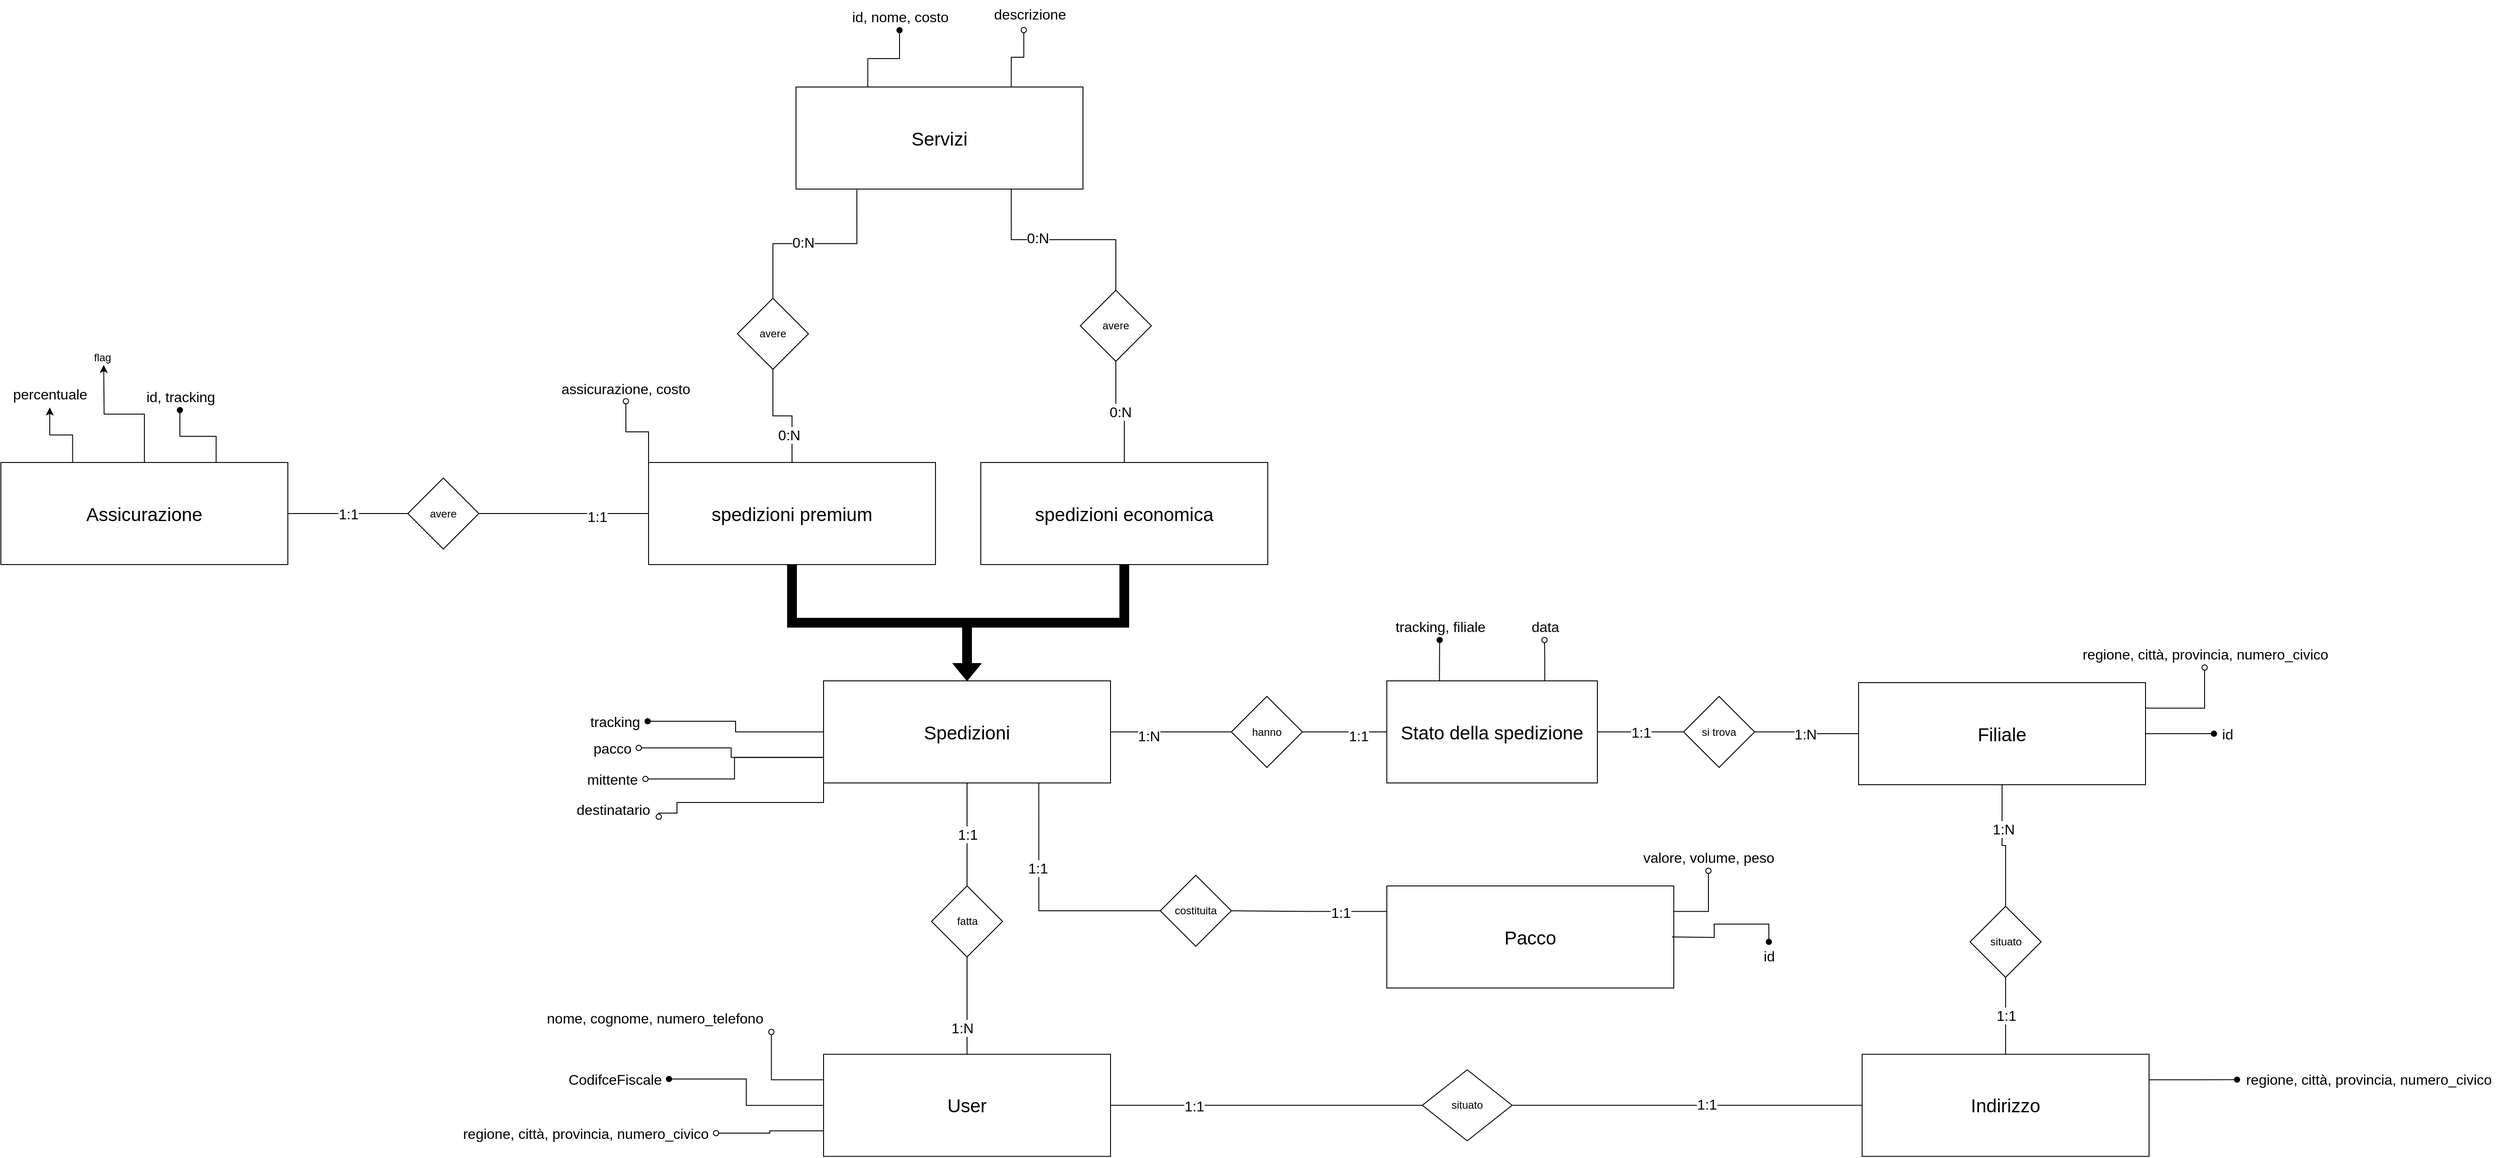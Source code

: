 <mxfile version="21.3.5" type="github">
  <diagram id="qCwLOHGnyr0OUw6N842j" name="Page-1">
    <mxGraphModel dx="3551" dy="1503" grid="0" gridSize="10" guides="1" tooltips="1" connect="1" arrows="1" fold="1" page="0" pageScale="1" pageWidth="827" pageHeight="1169" math="0" shadow="0">
      <root>
        <mxCell id="0" />
        <mxCell id="1" parent="0" />
        <mxCell id="OSBupg09hYk3lAK9ZTMU-7" value="1:1" style="edgeStyle=orthogonalEdgeStyle;rounded=0;orthogonalLoop=1;jettySize=auto;html=1;exitX=0.5;exitY=1;exitDx=0;exitDy=0;entryX=0.5;entryY=0;entryDx=0;entryDy=0;fontSize=16;endArrow=none;endFill=0;" parent="1" source="TD3n4oKh4dUSbVoa6w9F-2" target="OSBupg09hYk3lAK9ZTMU-6" edge="1">
          <mxGeometry relative="1" as="geometry" />
        </mxCell>
        <mxCell id="OSBupg09hYk3lAK9ZTMU-23" style="edgeStyle=orthogonalEdgeStyle;rounded=0;orthogonalLoop=1;jettySize=auto;html=1;exitX=1;exitY=0.5;exitDx=0;exitDy=0;fontSize=16;endArrow=none;endFill=0;" parent="1" source="TD3n4oKh4dUSbVoa6w9F-2" target="OSBupg09hYk3lAK9ZTMU-22" edge="1">
          <mxGeometry relative="1" as="geometry" />
        </mxCell>
        <mxCell id="OSBupg09hYk3lAK9ZTMU-25" value="&lt;font style=&quot;font-size: 16px;&quot;&gt;1:N&lt;/font&gt;" style="edgeLabel;html=1;align=center;verticalAlign=middle;resizable=0;points=[];" parent="OSBupg09hYk3lAK9ZTMU-23" vertex="1" connectable="0">
          <mxGeometry x="-0.366" y="-4" relative="1" as="geometry">
            <mxPoint as="offset" />
          </mxGeometry>
        </mxCell>
        <mxCell id="OSBupg09hYk3lAK9ZTMU-29" style="edgeStyle=orthogonalEdgeStyle;rounded=0;orthogonalLoop=1;jettySize=auto;html=1;exitX=0.75;exitY=1;exitDx=0;exitDy=0;entryX=0;entryY=0.5;entryDx=0;entryDy=0;fontSize=16;endArrow=none;endFill=0;" parent="1" source="TD3n4oKh4dUSbVoa6w9F-2" target="OSBupg09hYk3lAK9ZTMU-28" edge="1">
          <mxGeometry relative="1" as="geometry" />
        </mxCell>
        <mxCell id="OSBupg09hYk3lAK9ZTMU-38" value="&lt;font style=&quot;font-size: 16px;&quot;&gt;1:1&lt;/font&gt;" style="edgeLabel;html=1;align=center;verticalAlign=middle;resizable=0;points=[];" parent="OSBupg09hYk3lAK9ZTMU-29" vertex="1" connectable="0">
          <mxGeometry x="-0.327" y="-2" relative="1" as="geometry">
            <mxPoint y="1" as="offset" />
          </mxGeometry>
        </mxCell>
        <mxCell id="LqmU1SjSlehweQkM0DRH-30" style="edgeStyle=orthogonalEdgeStyle;rounded=0;orthogonalLoop=1;jettySize=auto;html=1;exitX=0;exitY=0.5;exitDx=0;exitDy=0;endArrow=oval;endFill=1;" edge="1" parent="1" source="TD3n4oKh4dUSbVoa6w9F-2" target="LqmU1SjSlehweQkM0DRH-23">
          <mxGeometry relative="1" as="geometry" />
        </mxCell>
        <mxCell id="LqmU1SjSlehweQkM0DRH-31" style="edgeStyle=orthogonalEdgeStyle;rounded=0;orthogonalLoop=1;jettySize=auto;html=1;exitX=0;exitY=0.75;exitDx=0;exitDy=0;endArrow=oval;endFill=0;" edge="1" parent="1" source="TD3n4oKh4dUSbVoa6w9F-2" target="LqmU1SjSlehweQkM0DRH-28">
          <mxGeometry relative="1" as="geometry" />
        </mxCell>
        <mxCell id="LqmU1SjSlehweQkM0DRH-32" style="edgeStyle=orthogonalEdgeStyle;rounded=0;orthogonalLoop=1;jettySize=auto;html=1;exitX=0;exitY=0.75;exitDx=0;exitDy=0;endArrow=oval;endFill=0;" edge="1" parent="1" source="TD3n4oKh4dUSbVoa6w9F-2" target="LqmU1SjSlehweQkM0DRH-24">
          <mxGeometry relative="1" as="geometry" />
        </mxCell>
        <mxCell id="LqmU1SjSlehweQkM0DRH-33" style="edgeStyle=orthogonalEdgeStyle;rounded=0;orthogonalLoop=1;jettySize=auto;html=1;exitX=0;exitY=0.75;exitDx=0;exitDy=0;entryX=1.015;entryY=0.773;entryDx=0;entryDy=0;entryPerimeter=0;endArrow=oval;endFill=0;" edge="1" parent="1" source="TD3n4oKh4dUSbVoa6w9F-2" target="LqmU1SjSlehweQkM0DRH-26">
          <mxGeometry relative="1" as="geometry">
            <Array as="points">
              <mxPoint x="-105" y="657" />
              <mxPoint x="-270" y="657" />
              <mxPoint x="-270" y="669" />
            </Array>
          </mxGeometry>
        </mxCell>
        <mxCell id="TD3n4oKh4dUSbVoa6w9F-2" value="&lt;font style=&quot;font-size: 21px;&quot;&gt;Spedizioni&lt;/font&gt;" style="rounded=0;whiteSpace=wrap;html=1;fontSize=21;" parent="1" vertex="1">
          <mxGeometry x="-105" y="520" width="323" height="115" as="geometry" />
        </mxCell>
        <mxCell id="OSBupg09hYk3lAK9ZTMU-13" style="edgeStyle=orthogonalEdgeStyle;rounded=0;orthogonalLoop=1;jettySize=auto;html=1;exitX=0.5;exitY=1;exitDx=0;exitDy=0;entryX=0.5;entryY=0;entryDx=0;entryDy=0;shape=flexArrow;fillColor=#000000;" parent="1" source="OSBupg09hYk3lAK9ZTMU-1" target="TD3n4oKh4dUSbVoa6w9F-2" edge="1">
          <mxGeometry relative="1" as="geometry" />
        </mxCell>
        <mxCell id="OSBupg09hYk3lAK9ZTMU-17" style="edgeStyle=orthogonalEdgeStyle;rounded=0;orthogonalLoop=1;jettySize=auto;html=1;exitX=0;exitY=0.5;exitDx=0;exitDy=0;entryX=1;entryY=0.5;entryDx=0;entryDy=0;endArrow=none;endFill=0;" parent="1" source="OSBupg09hYk3lAK9ZTMU-1" target="OSBupg09hYk3lAK9ZTMU-16" edge="1">
          <mxGeometry relative="1" as="geometry" />
        </mxCell>
        <mxCell id="OSBupg09hYk3lAK9ZTMU-19" value="1:1" style="edgeLabel;html=1;align=center;verticalAlign=middle;resizable=0;points=[];fontSize=16;" parent="OSBupg09hYk3lAK9ZTMU-17" vertex="1" connectable="0">
          <mxGeometry x="-0.395" y="3" relative="1" as="geometry">
            <mxPoint as="offset" />
          </mxGeometry>
        </mxCell>
        <mxCell id="OSBupg09hYk3lAK9ZTMU-73" style="edgeStyle=orthogonalEdgeStyle;rounded=0;orthogonalLoop=1;jettySize=auto;html=1;exitX=0.5;exitY=0;exitDx=0;exitDy=0;entryX=0.5;entryY=1;entryDx=0;entryDy=0;endArrow=none;endFill=0;" parent="1" source="OSBupg09hYk3lAK9ZTMU-1" target="OSBupg09hYk3lAK9ZTMU-68" edge="1">
          <mxGeometry relative="1" as="geometry" />
        </mxCell>
        <mxCell id="OSBupg09hYk3lAK9ZTMU-74" value="0:N" style="edgeLabel;html=1;align=center;verticalAlign=middle;resizable=0;points=[];fontSize=16;" parent="OSBupg09hYk3lAK9ZTMU-73" vertex="1" connectable="0">
          <mxGeometry x="-0.502" y="4" relative="1" as="geometry">
            <mxPoint as="offset" />
          </mxGeometry>
        </mxCell>
        <mxCell id="LqmU1SjSlehweQkM0DRH-36" style="edgeStyle=orthogonalEdgeStyle;rounded=0;orthogonalLoop=1;jettySize=auto;html=1;exitX=0;exitY=0;exitDx=0;exitDy=0;endArrow=oval;endFill=0;" edge="1" parent="1" source="OSBupg09hYk3lAK9ZTMU-1" target="LqmU1SjSlehweQkM0DRH-35">
          <mxGeometry relative="1" as="geometry" />
        </mxCell>
        <mxCell id="OSBupg09hYk3lAK9ZTMU-1" value="&lt;font style=&quot;font-size: 21px;&quot;&gt;spedizioni premium&lt;/font&gt;" style="rounded=0;whiteSpace=wrap;html=1;fontSize=21;" parent="1" vertex="1">
          <mxGeometry x="-302" y="274" width="323" height="115" as="geometry" />
        </mxCell>
        <mxCell id="OSBupg09hYk3lAK9ZTMU-70" value="&lt;font style=&quot;font-size: 16px;&quot;&gt;0:N&lt;/font&gt;" style="edgeStyle=orthogonalEdgeStyle;rounded=0;orthogonalLoop=1;jettySize=auto;html=1;exitX=0.5;exitY=0;exitDx=0;exitDy=0;entryX=0.5;entryY=1;entryDx=0;entryDy=0;endArrow=none;endFill=0;" parent="1" source="OSBupg09hYk3lAK9ZTMU-2" target="OSBupg09hYk3lAK9ZTMU-69" edge="1">
          <mxGeometry relative="1" as="geometry" />
        </mxCell>
        <mxCell id="OSBupg09hYk3lAK9ZTMU-2" value="&lt;font style=&quot;font-size: 21px;&quot;&gt;spedizioni economica&lt;/font&gt;" style="rounded=0;whiteSpace=wrap;html=1;fontSize=21;" parent="1" vertex="1">
          <mxGeometry x="72" y="274" width="323" height="115" as="geometry" />
        </mxCell>
        <mxCell id="OSBupg09hYk3lAK9ZTMU-8" style="edgeStyle=orthogonalEdgeStyle;rounded=0;orthogonalLoop=1;jettySize=auto;html=1;exitX=0.5;exitY=0;exitDx=0;exitDy=0;entryX=0.5;entryY=1;entryDx=0;entryDy=0;fontSize=16;endArrow=none;endFill=0;" parent="1" source="OSBupg09hYk3lAK9ZTMU-3" target="OSBupg09hYk3lAK9ZTMU-6" edge="1">
          <mxGeometry relative="1" as="geometry" />
        </mxCell>
        <mxCell id="OSBupg09hYk3lAK9ZTMU-9" value="&lt;font style=&quot;font-size: 16px;&quot;&gt;1:N&lt;/font&gt;" style="edgeLabel;html=1;align=center;verticalAlign=middle;resizable=0;points=[];" parent="OSBupg09hYk3lAK9ZTMU-8" vertex="1" connectable="0">
          <mxGeometry x="-0.458" y="6" relative="1" as="geometry">
            <mxPoint as="offset" />
          </mxGeometry>
        </mxCell>
        <mxCell id="OSBupg09hYk3lAK9ZTMU-61" style="edgeStyle=orthogonalEdgeStyle;rounded=0;orthogonalLoop=1;jettySize=auto;html=1;exitX=1;exitY=0.5;exitDx=0;exitDy=0;entryX=0;entryY=0.5;entryDx=0;entryDy=0;fontSize=16;endArrow=none;endFill=0;" parent="1" source="OSBupg09hYk3lAK9ZTMU-3" target="OSBupg09hYk3lAK9ZTMU-62" edge="1">
          <mxGeometry relative="1" as="geometry">
            <mxPoint x="604.538" y="1050.055" as="targetPoint" />
          </mxGeometry>
        </mxCell>
        <mxCell id="3wObFv7TXstixgiTJkf9-2" value="&lt;font style=&quot;font-size: 16px;&quot;&gt;1:1&lt;/font&gt;" style="edgeLabel;html=1;align=center;verticalAlign=middle;resizable=0;points=[];" parent="OSBupg09hYk3lAK9ZTMU-61" vertex="1" connectable="0">
          <mxGeometry x="-0.465" y="-1" relative="1" as="geometry">
            <mxPoint as="offset" />
          </mxGeometry>
        </mxCell>
        <mxCell id="LqmU1SjSlehweQkM0DRH-20" style="edgeStyle=orthogonalEdgeStyle;rounded=0;orthogonalLoop=1;jettySize=auto;html=1;exitX=0;exitY=0.75;exitDx=0;exitDy=0;endArrow=oval;endFill=0;" edge="1" parent="1" source="OSBupg09hYk3lAK9ZTMU-3" target="LqmU1SjSlehweQkM0DRH-17">
          <mxGeometry relative="1" as="geometry" />
        </mxCell>
        <mxCell id="OSBupg09hYk3lAK9ZTMU-3" value="&lt;font style=&quot;font-size: 21px;&quot;&gt;User&lt;/font&gt;" style="rounded=0;whiteSpace=wrap;html=1;fontSize=21;" parent="1" vertex="1">
          <mxGeometry x="-105" y="940.67" width="323" height="115" as="geometry" />
        </mxCell>
        <mxCell id="OSBupg09hYk3lAK9ZTMU-6" value="fatta" style="rhombus;whiteSpace=wrap;html=1;" parent="1" vertex="1">
          <mxGeometry x="16.5" y="751" width="80" height="80" as="geometry" />
        </mxCell>
        <mxCell id="Kmlh-StWv4GP_5JqJRKe-3" value="1:1" style="edgeStyle=orthogonalEdgeStyle;rounded=0;orthogonalLoop=1;jettySize=auto;html=1;exitX=1;exitY=0.5;exitDx=0;exitDy=0;entryX=0;entryY=0.5;entryDx=0;entryDy=0;fontSize=16;endArrow=none;endFill=0;" parent="1" source="OSBupg09hYk3lAK9ZTMU-14" target="OSBupg09hYk3lAK9ZTMU-16" edge="1">
          <mxGeometry relative="1" as="geometry" />
        </mxCell>
        <mxCell id="LqmU1SjSlehweQkM0DRH-50" style="edgeStyle=orthogonalEdgeStyle;rounded=0;orthogonalLoop=1;jettySize=auto;html=1;exitX=0.25;exitY=0;exitDx=0;exitDy=0;" edge="1" parent="1" source="OSBupg09hYk3lAK9ZTMU-14" target="LqmU1SjSlehweQkM0DRH-42">
          <mxGeometry relative="1" as="geometry" />
        </mxCell>
        <mxCell id="LqmU1SjSlehweQkM0DRH-51" style="edgeStyle=orthogonalEdgeStyle;rounded=0;orthogonalLoop=1;jettySize=auto;html=1;exitX=0.5;exitY=0;exitDx=0;exitDy=0;" edge="1" parent="1" source="OSBupg09hYk3lAK9ZTMU-14">
          <mxGeometry relative="1" as="geometry">
            <mxPoint x="-915.286" y="164.143" as="targetPoint" />
          </mxGeometry>
        </mxCell>
        <mxCell id="OSBupg09hYk3lAK9ZTMU-14" value="&lt;font style=&quot;font-size: 21px;&quot;&gt;Assicurazione&lt;/font&gt;" style="rounded=0;whiteSpace=wrap;html=1;fontSize=21;" parent="1" vertex="1">
          <mxGeometry x="-1031" y="274" width="323" height="115" as="geometry" />
        </mxCell>
        <mxCell id="OSBupg09hYk3lAK9ZTMU-16" value="avere" style="rhombus;whiteSpace=wrap;html=1;" parent="1" vertex="1">
          <mxGeometry x="-573" y="291.5" width="80" height="80" as="geometry" />
        </mxCell>
        <mxCell id="OSBupg09hYk3lAK9ZTMU-24" style="edgeStyle=orthogonalEdgeStyle;rounded=0;orthogonalLoop=1;jettySize=auto;html=1;exitX=0;exitY=0.5;exitDx=0;exitDy=0;entryX=1;entryY=0.5;entryDx=0;entryDy=0;endArrow=none;endFill=0;" parent="1" source="OSBupg09hYk3lAK9ZTMU-21" target="OSBupg09hYk3lAK9ZTMU-45" edge="1">
          <mxGeometry relative="1" as="geometry">
            <mxPoint x="965" y="578" as="targetPoint" />
          </mxGeometry>
        </mxCell>
        <mxCell id="OSBupg09hYk3lAK9ZTMU-26" value="1:N" style="edgeLabel;html=1;align=center;verticalAlign=middle;resizable=0;points=[];fontSize=16;" parent="OSBupg09hYk3lAK9ZTMU-24" vertex="1" connectable="0">
          <mxGeometry x="-0.294" y="1" relative="1" as="geometry">
            <mxPoint x="-18" y="-1" as="offset" />
          </mxGeometry>
        </mxCell>
        <mxCell id="LqmU1SjSlehweQkM0DRH-5" style="edgeStyle=orthogonalEdgeStyle;rounded=0;orthogonalLoop=1;jettySize=auto;html=1;exitX=1;exitY=0.5;exitDx=0;exitDy=0;endArrow=oval;endFill=1;" edge="1" parent="1" source="OSBupg09hYk3lAK9ZTMU-21" target="LqmU1SjSlehweQkM0DRH-4">
          <mxGeometry relative="1" as="geometry" />
        </mxCell>
        <mxCell id="LqmU1SjSlehweQkM0DRH-6" style="edgeStyle=orthogonalEdgeStyle;rounded=0;orthogonalLoop=1;jettySize=auto;html=1;exitX=1;exitY=0.25;exitDx=0;exitDy=0;endArrow=oval;endFill=0;" edge="1" parent="1" source="OSBupg09hYk3lAK9ZTMU-21" target="LqmU1SjSlehweQkM0DRH-3">
          <mxGeometry relative="1" as="geometry" />
        </mxCell>
        <mxCell id="OSBupg09hYk3lAK9ZTMU-21" value="Filiale" style="rounded=0;whiteSpace=wrap;html=1;fontSize=21;" parent="1" vertex="1">
          <mxGeometry x="1060" y="522" width="323" height="115" as="geometry" />
        </mxCell>
        <mxCell id="OSBupg09hYk3lAK9ZTMU-22" value="hanno" style="rhombus;whiteSpace=wrap;html=1;" parent="1" vertex="1">
          <mxGeometry x="354" y="537.5" width="80" height="80" as="geometry" />
        </mxCell>
        <mxCell id="OSBupg09hYk3lAK9ZTMU-30" style="edgeStyle=orthogonalEdgeStyle;rounded=0;orthogonalLoop=1;jettySize=auto;html=1;exitX=0;exitY=0.25;exitDx=0;exitDy=0;fontSize=16;endArrow=none;endFill=0;" parent="1" source="OSBupg09hYk3lAK9ZTMU-27" target="OSBupg09hYk3lAK9ZTMU-28" edge="1">
          <mxGeometry relative="1" as="geometry" />
        </mxCell>
        <mxCell id="OSBupg09hYk3lAK9ZTMU-39" value="&lt;font style=&quot;font-size: 16px;&quot;&gt;1:1&lt;/font&gt;" style="edgeLabel;html=1;align=center;verticalAlign=middle;resizable=0;points=[];" parent="OSBupg09hYk3lAK9ZTMU-30" vertex="1" connectable="0">
          <mxGeometry x="-0.409" y="1" relative="1" as="geometry">
            <mxPoint as="offset" />
          </mxGeometry>
        </mxCell>
        <mxCell id="OSBupg09hYk3lAK9ZTMU-27" value="&lt;font style=&quot;font-size: 21px;&quot;&gt;Pacco&lt;/font&gt;" style="rounded=0;whiteSpace=wrap;html=1;fontSize=21;" parent="1" vertex="1">
          <mxGeometry x="529" y="751" width="323" height="115" as="geometry" />
        </mxCell>
        <mxCell id="OSBupg09hYk3lAK9ZTMU-28" value="costituita" style="rhombus;whiteSpace=wrap;html=1;" parent="1" vertex="1">
          <mxGeometry x="274" y="739" width="80" height="80" as="geometry" />
        </mxCell>
        <mxCell id="OSBupg09hYk3lAK9ZTMU-45" value="si trova" style="rhombus;whiteSpace=wrap;html=1;" parent="1" vertex="1">
          <mxGeometry x="863" y="537.5" width="80" height="80" as="geometry" />
        </mxCell>
        <mxCell id="OSBupg09hYk3lAK9ZTMU-47" value="1:1" style="edgeStyle=orthogonalEdgeStyle;rounded=0;orthogonalLoop=1;jettySize=auto;html=1;entryX=0;entryY=0.5;entryDx=0;entryDy=0;fontSize=16;endArrow=none;endFill=0;" parent="1" source="OSBupg09hYk3lAK9ZTMU-46" target="OSBupg09hYk3lAK9ZTMU-45" edge="1">
          <mxGeometry x="0.013" relative="1" as="geometry">
            <mxPoint as="offset" />
          </mxGeometry>
        </mxCell>
        <mxCell id="OSBupg09hYk3lAK9ZTMU-48" style="edgeStyle=orthogonalEdgeStyle;rounded=0;orthogonalLoop=1;jettySize=auto;html=1;entryX=1;entryY=0.5;entryDx=0;entryDy=0;fontSize=16;endArrow=none;endFill=0;" parent="1" source="OSBupg09hYk3lAK9ZTMU-46" target="OSBupg09hYk3lAK9ZTMU-22" edge="1">
          <mxGeometry relative="1" as="geometry" />
        </mxCell>
        <mxCell id="OSBupg09hYk3lAK9ZTMU-49" value="1:1" style="edgeLabel;html=1;align=center;verticalAlign=middle;resizable=0;points=[];fontSize=16;" parent="OSBupg09hYk3lAK9ZTMU-48" vertex="1" connectable="0">
          <mxGeometry x="-0.311" y="4" relative="1" as="geometry">
            <mxPoint as="offset" />
          </mxGeometry>
        </mxCell>
        <mxCell id="LqmU1SjSlehweQkM0DRH-14" style="edgeStyle=orthogonalEdgeStyle;rounded=0;orthogonalLoop=1;jettySize=auto;html=1;exitX=0.25;exitY=0;exitDx=0;exitDy=0;endArrow=oval;endFill=1;" edge="1" parent="1" source="OSBupg09hYk3lAK9ZTMU-46" target="LqmU1SjSlehweQkM0DRH-13">
          <mxGeometry relative="1" as="geometry" />
        </mxCell>
        <mxCell id="LqmU1SjSlehweQkM0DRH-16" style="edgeStyle=orthogonalEdgeStyle;rounded=0;orthogonalLoop=1;jettySize=auto;html=1;exitX=0.75;exitY=0;exitDx=0;exitDy=0;endArrow=oval;endFill=0;" edge="1" parent="1" source="OSBupg09hYk3lAK9ZTMU-46" target="LqmU1SjSlehweQkM0DRH-15">
          <mxGeometry relative="1" as="geometry" />
        </mxCell>
        <mxCell id="OSBupg09hYk3lAK9ZTMU-46" value="&lt;div style=&quot;text-align: justify;&quot;&gt;Stato della spedizione&lt;/div&gt;" style="rounded=0;whiteSpace=wrap;html=1;fontSize=21;" parent="1" vertex="1">
          <mxGeometry x="529" y="520" width="237" height="115" as="geometry" />
        </mxCell>
        <mxCell id="OSBupg09hYk3lAK9ZTMU-63" style="edgeStyle=orthogonalEdgeStyle;rounded=0;orthogonalLoop=1;jettySize=auto;html=1;exitX=0;exitY=0.5;exitDx=0;exitDy=0;entryX=1;entryY=0.5;entryDx=0;entryDy=0;fontSize=16;endArrow=none;endFill=0;" parent="1" source="OSBupg09hYk3lAK9ZTMU-50" target="OSBupg09hYk3lAK9ZTMU-62" edge="1">
          <mxGeometry relative="1" as="geometry" />
        </mxCell>
        <mxCell id="3wObFv7TXstixgiTJkf9-1" value="&lt;font style=&quot;font-size: 16px;&quot;&gt;1:1&lt;/font&gt;" style="edgeLabel;html=1;align=center;verticalAlign=middle;resizable=0;points=[];" parent="OSBupg09hYk3lAK9ZTMU-63" vertex="1" connectable="0">
          <mxGeometry x="-0.109" y="-1" relative="1" as="geometry">
            <mxPoint as="offset" />
          </mxGeometry>
        </mxCell>
        <mxCell id="LqmU1SjSlehweQkM0DRH-2" style="edgeStyle=orthogonalEdgeStyle;rounded=0;orthogonalLoop=1;jettySize=auto;html=1;exitX=1;exitY=0.25;exitDx=0;exitDy=0;endArrow=oval;endFill=1;" edge="1" parent="1" source="OSBupg09hYk3lAK9ZTMU-50" target="LqmU1SjSlehweQkM0DRH-1">
          <mxGeometry relative="1" as="geometry" />
        </mxCell>
        <mxCell id="OSBupg09hYk3lAK9ZTMU-50" value="&lt;font style=&quot;font-size: 21px;&quot;&gt;Indirizzo&lt;/font&gt;" style="rounded=0;whiteSpace=wrap;html=1;fontSize=21;" parent="1" vertex="1">
          <mxGeometry x="1064" y="940.67" width="323" height="115" as="geometry" />
        </mxCell>
        <mxCell id="OSBupg09hYk3lAK9ZTMU-56" style="edgeStyle=orthogonalEdgeStyle;rounded=0;orthogonalLoop=1;jettySize=auto;html=1;exitX=0.5;exitY=1;exitDx=0;exitDy=0;entryX=0.5;entryY=0;entryDx=0;entryDy=0;fontSize=16;endArrow=none;endFill=0;" parent="1" source="OSBupg09hYk3lAK9ZTMU-21" target="OSBupg09hYk3lAK9ZTMU-58" edge="1">
          <mxGeometry relative="1" as="geometry">
            <mxPoint x="1321" y="839.5" as="sourcePoint" />
            <mxPoint x="1239" y="839.5" as="targetPoint" />
          </mxGeometry>
        </mxCell>
        <mxCell id="OSBupg09hYk3lAK9ZTMU-57" value="1:N" style="edgeLabel;html=1;align=center;verticalAlign=middle;resizable=0;points=[];fontSize=16;" parent="OSBupg09hYk3lAK9ZTMU-56" vertex="1" connectable="0">
          <mxGeometry x="-0.294" y="1" relative="1" as="geometry">
            <mxPoint as="offset" />
          </mxGeometry>
        </mxCell>
        <mxCell id="OSBupg09hYk3lAK9ZTMU-58" value="situato" style="rhombus;whiteSpace=wrap;html=1;" parent="1" vertex="1">
          <mxGeometry x="1185.5" y="774" width="80" height="80" as="geometry" />
        </mxCell>
        <mxCell id="OSBupg09hYk3lAK9ZTMU-59" value="1:1" style="edgeStyle=orthogonalEdgeStyle;rounded=0;orthogonalLoop=1;jettySize=auto;html=1;entryX=0.5;entryY=1;entryDx=0;entryDy=0;exitX=0.5;exitY=0;exitDx=0;exitDy=0;fontSize=16;endArrow=none;endFill=0;" parent="1" source="OSBupg09hYk3lAK9ZTMU-50" target="OSBupg09hYk3lAK9ZTMU-58" edge="1">
          <mxGeometry relative="1" as="geometry">
            <mxPoint x="1040" y="839.5" as="sourcePoint" />
          </mxGeometry>
        </mxCell>
        <mxCell id="OSBupg09hYk3lAK9ZTMU-62" value="situato" style="rhombus;whiteSpace=wrap;html=1;" parent="1" vertex="1">
          <mxGeometry x="569" y="958.17" width="101" height="80" as="geometry" />
        </mxCell>
        <mxCell id="LqmU1SjSlehweQkM0DRH-46" style="edgeStyle=orthogonalEdgeStyle;rounded=0;orthogonalLoop=1;jettySize=auto;html=1;exitX=0.25;exitY=0;exitDx=0;exitDy=0;endArrow=oval;endFill=1;" edge="1" parent="1" source="OSBupg09hYk3lAK9ZTMU-67" target="LqmU1SjSlehweQkM0DRH-45">
          <mxGeometry relative="1" as="geometry" />
        </mxCell>
        <mxCell id="LqmU1SjSlehweQkM0DRH-48" style="edgeStyle=orthogonalEdgeStyle;rounded=0;orthogonalLoop=1;jettySize=auto;html=1;exitX=0.75;exitY=0;exitDx=0;exitDy=0;entryX=0.438;entryY=1.094;entryDx=0;entryDy=0;entryPerimeter=0;endArrow=oval;endFill=0;" edge="1" parent="1" source="OSBupg09hYk3lAK9ZTMU-67" target="LqmU1SjSlehweQkM0DRH-47">
          <mxGeometry relative="1" as="geometry" />
        </mxCell>
        <mxCell id="OSBupg09hYk3lAK9ZTMU-67" value="&lt;font style=&quot;font-size: 21px;&quot;&gt;Servizi&lt;/font&gt;" style="rounded=0;whiteSpace=wrap;html=1;fontSize=21;" parent="1" vertex="1">
          <mxGeometry x="-136" y="-149" width="323" height="115" as="geometry" />
        </mxCell>
        <mxCell id="OSBupg09hYk3lAK9ZTMU-72" style="edgeStyle=orthogonalEdgeStyle;rounded=0;orthogonalLoop=1;jettySize=auto;html=1;exitX=0.5;exitY=0;exitDx=0;exitDy=0;entryX=0.212;entryY=1.008;entryDx=0;entryDy=0;entryPerimeter=0;endArrow=none;endFill=0;" parent="1" source="OSBupg09hYk3lAK9ZTMU-68" target="OSBupg09hYk3lAK9ZTMU-67" edge="1">
          <mxGeometry relative="1" as="geometry" />
        </mxCell>
        <mxCell id="OSBupg09hYk3lAK9ZTMU-76" value="0:N" style="edgeLabel;html=1;align=center;verticalAlign=middle;resizable=0;points=[];fontSize=16;" parent="OSBupg09hYk3lAK9ZTMU-72" vertex="1" connectable="0">
          <mxGeometry x="-0.13" y="3" relative="1" as="geometry">
            <mxPoint x="1" y="1" as="offset" />
          </mxGeometry>
        </mxCell>
        <mxCell id="OSBupg09hYk3lAK9ZTMU-68" value="avere" style="rhombus;whiteSpace=wrap;html=1;" parent="1" vertex="1">
          <mxGeometry x="-202" y="89" width="80" height="80" as="geometry" />
        </mxCell>
        <mxCell id="OSBupg09hYk3lAK9ZTMU-71" style="rounded=0;orthogonalLoop=1;jettySize=auto;html=1;entryX=0.75;entryY=1;entryDx=0;entryDy=0;edgeStyle=orthogonalEdgeStyle;endArrow=baseDash;endFill=0;" parent="1" source="OSBupg09hYk3lAK9ZTMU-69" target="OSBupg09hYk3lAK9ZTMU-67" edge="1">
          <mxGeometry relative="1" as="geometry" />
        </mxCell>
        <mxCell id="OSBupg09hYk3lAK9ZTMU-75" value="0:N" style="edgeLabel;html=1;align=center;verticalAlign=middle;resizable=0;points=[];fontSize=16;" parent="OSBupg09hYk3lAK9ZTMU-71" vertex="1" connectable="0">
          <mxGeometry x="0.254" y="-2" relative="1" as="geometry">
            <mxPoint as="offset" />
          </mxGeometry>
        </mxCell>
        <mxCell id="OSBupg09hYk3lAK9ZTMU-69" value="avere" style="rhombus;whiteSpace=wrap;html=1;" parent="1" vertex="1">
          <mxGeometry x="184" y="80" width="80" height="80" as="geometry" />
        </mxCell>
        <mxCell id="3wObFv7TXstixgiTJkf9-4" style="edgeStyle=orthogonalEdgeStyle;rounded=0;orthogonalLoop=1;jettySize=auto;html=1;exitX=0.5;exitY=1;exitDx=0;exitDy=0;shape=flexArrow;fillColor=#000000;entryX=0.5;entryY=0;entryDx=0;entryDy=0;" parent="1" source="OSBupg09hYk3lAK9ZTMU-2" target="TD3n4oKh4dUSbVoa6w9F-2" edge="1">
          <mxGeometry relative="1" as="geometry">
            <mxPoint x="-130" y="399" as="sourcePoint" />
            <mxPoint x="60" y="526" as="targetPoint" />
          </mxGeometry>
        </mxCell>
        <mxCell id="LqmU1SjSlehweQkM0DRH-1" value="&lt;font style=&quot;font-size: 16px;&quot;&gt;regione, città, provincia, numero_civico&lt;/font&gt;" style="text;html=1;align=center;verticalAlign=middle;resizable=0;points=[];autosize=1;strokeColor=none;fillColor=none;" vertex="1" parent="1">
          <mxGeometry x="1486" y="953.67" width="295" height="31" as="geometry" />
        </mxCell>
        <mxCell id="LqmU1SjSlehweQkM0DRH-3" value="&lt;font style=&quot;font-size: 16px;&quot;&gt;regione, città, provincia, numero_civico&lt;/font&gt;" style="text;html=1;align=center;verticalAlign=middle;resizable=0;points=[];autosize=1;strokeColor=none;fillColor=none;" vertex="1" parent="1">
          <mxGeometry x="1302" y="474" width="295" height="31" as="geometry" />
        </mxCell>
        <mxCell id="LqmU1SjSlehweQkM0DRH-4" value="&lt;font style=&quot;font-size: 16px;&quot;&gt;id&lt;/font&gt;" style="text;html=1;align=center;verticalAlign=middle;resizable=0;points=[];autosize=1;strokeColor=none;fillColor=none;" vertex="1" parent="1">
          <mxGeometry x="1460" y="564" width="30" height="31" as="geometry" />
        </mxCell>
        <mxCell id="LqmU1SjSlehweQkM0DRH-7" value="&lt;font style=&quot;font-size: 16px;&quot;&gt;valore, volume, peso&lt;/font&gt;" style="text;html=1;align=center;verticalAlign=middle;resizable=0;points=[];autosize=1;strokeColor=none;fillColor=none;" vertex="1" parent="1">
          <mxGeometry x="808" y="703" width="166" height="31" as="geometry" />
        </mxCell>
        <mxCell id="LqmU1SjSlehweQkM0DRH-8" style="edgeStyle=orthogonalEdgeStyle;rounded=0;orthogonalLoop=1;jettySize=auto;html=1;exitX=1;exitY=0.25;exitDx=0;exitDy=0;endArrow=oval;endFill=0;" edge="1" parent="1" source="OSBupg09hYk3lAK9ZTMU-27" target="LqmU1SjSlehweQkM0DRH-7">
          <mxGeometry relative="1" as="geometry">
            <mxPoint x="854" y="743" as="sourcePoint" />
            <mxPoint x="921" y="697" as="targetPoint" />
          </mxGeometry>
        </mxCell>
        <mxCell id="LqmU1SjSlehweQkM0DRH-9" style="edgeStyle=orthogonalEdgeStyle;rounded=0;orthogonalLoop=1;jettySize=auto;html=1;exitX=1;exitY=0.5;exitDx=0;exitDy=0;endArrow=oval;endFill=1;" edge="1" parent="1" target="LqmU1SjSlehweQkM0DRH-10">
          <mxGeometry relative="1" as="geometry">
            <mxPoint x="850" y="808.5" as="sourcePoint" />
          </mxGeometry>
        </mxCell>
        <mxCell id="LqmU1SjSlehweQkM0DRH-10" value="&lt;font style=&quot;font-size: 16px;&quot;&gt;id&lt;/font&gt;" style="text;html=1;align=center;verticalAlign=middle;resizable=0;points=[];autosize=1;strokeColor=none;fillColor=none;" vertex="1" parent="1">
          <mxGeometry x="944" y="814" width="30" height="31" as="geometry" />
        </mxCell>
        <mxCell id="LqmU1SjSlehweQkM0DRH-13" value="&lt;font style=&quot;font-size: 16px;&quot;&gt;tracking, filiale&lt;/font&gt;" style="text;html=1;align=center;verticalAlign=middle;resizable=0;points=[];autosize=1;strokeColor=none;fillColor=none;" vertex="1" parent="1">
          <mxGeometry x="529" y="443" width="119" height="31" as="geometry" />
        </mxCell>
        <mxCell id="LqmU1SjSlehweQkM0DRH-15" value="&lt;font style=&quot;font-size: 16px;&quot;&gt;data&lt;/font&gt;" style="text;html=1;align=center;verticalAlign=middle;resizable=0;points=[];autosize=1;strokeColor=none;fillColor=none;" vertex="1" parent="1">
          <mxGeometry x="682" y="443" width="49" height="31" as="geometry" />
        </mxCell>
        <mxCell id="LqmU1SjSlehweQkM0DRH-17" value="&lt;font style=&quot;font-size: 16px;&quot;&gt;regione, città, provincia, numero_civico&lt;/font&gt;" style="text;html=1;align=center;verticalAlign=middle;resizable=0;points=[];autosize=1;strokeColor=none;fillColor=none;" vertex="1" parent="1">
          <mxGeometry x="-521" y="1014" width="295" height="31" as="geometry" />
        </mxCell>
        <mxCell id="LqmU1SjSlehweQkM0DRH-18" value="&lt;font style=&quot;font-size: 16px;&quot;&gt;CodifceFiscale&lt;/font&gt;" style="text;html=1;align=center;verticalAlign=middle;resizable=0;points=[];autosize=1;strokeColor=none;fillColor=none;" vertex="1" parent="1">
          <mxGeometry x="-402" y="953" width="123" height="31" as="geometry" />
        </mxCell>
        <mxCell id="LqmU1SjSlehweQkM0DRH-19" style="edgeStyle=orthogonalEdgeStyle;rounded=0;orthogonalLoop=1;jettySize=auto;html=1;endArrow=oval;endFill=1;" edge="1" parent="1" source="OSBupg09hYk3lAK9ZTMU-3" target="LqmU1SjSlehweQkM0DRH-18">
          <mxGeometry relative="1" as="geometry">
            <mxPoint x="598" y="530" as="sourcePoint" />
            <mxPoint x="599" y="484" as="targetPoint" />
          </mxGeometry>
        </mxCell>
        <mxCell id="LqmU1SjSlehweQkM0DRH-21" value="&lt;font style=&quot;font-size: 16px;&quot;&gt;nome, cognome, numero_telefono&lt;/font&gt;" style="text;html=1;align=center;verticalAlign=middle;resizable=0;points=[];autosize=1;strokeColor=none;fillColor=none;" vertex="1" parent="1">
          <mxGeometry x="-426" y="884" width="262" height="31" as="geometry" />
        </mxCell>
        <mxCell id="LqmU1SjSlehweQkM0DRH-22" style="edgeStyle=orthogonalEdgeStyle;rounded=0;orthogonalLoop=1;jettySize=auto;html=1;exitX=0;exitY=0.25;exitDx=0;exitDy=0;entryX=1.001;entryY=1.015;entryDx=0;entryDy=0;entryPerimeter=0;endArrow=oval;endFill=0;" edge="1" parent="1" source="OSBupg09hYk3lAK9ZTMU-3" target="LqmU1SjSlehweQkM0DRH-21">
          <mxGeometry relative="1" as="geometry">
            <mxPoint x="-95" y="1037" as="sourcePoint" />
            <mxPoint x="-216" y="1039" as="targetPoint" />
          </mxGeometry>
        </mxCell>
        <mxCell id="LqmU1SjSlehweQkM0DRH-23" value="tracking" style="text;html=1;align=center;verticalAlign=middle;resizable=0;points=[];autosize=1;strokeColor=none;fillColor=none;fontSize=16;" vertex="1" parent="1">
          <mxGeometry x="-377" y="550" width="74" height="31" as="geometry" />
        </mxCell>
        <mxCell id="LqmU1SjSlehweQkM0DRH-24" value="mittente" style="text;html=1;align=center;verticalAlign=middle;resizable=0;points=[];autosize=1;strokeColor=none;fillColor=none;fontSize=16;" vertex="1" parent="1">
          <mxGeometry x="-380.5" y="615" width="75" height="31" as="geometry" />
        </mxCell>
        <mxCell id="LqmU1SjSlehweQkM0DRH-26" value="destinatario" style="text;html=1;align=center;verticalAlign=middle;resizable=0;points=[];autosize=1;strokeColor=none;fillColor=none;fontSize=16;" vertex="1" parent="1">
          <mxGeometry x="-393" y="649" width="101" height="31" as="geometry" />
        </mxCell>
        <mxCell id="LqmU1SjSlehweQkM0DRH-28" value="pacco" style="text;html=1;align=center;verticalAlign=middle;resizable=0;points=[];autosize=1;strokeColor=none;fillColor=none;fontSize=16;" vertex="1" parent="1">
          <mxGeometry x="-374" y="580" width="61" height="31" as="geometry" />
        </mxCell>
        <mxCell id="LqmU1SjSlehweQkM0DRH-35" value="assicurazione, costo" style="text;strokeColor=none;align=center;fillColor=none;html=1;verticalAlign=middle;whiteSpace=wrap;rounded=0;fontSize=16;" vertex="1" parent="1">
          <mxGeometry x="-519" y="177" width="383" height="28" as="geometry" />
        </mxCell>
        <mxCell id="LqmU1SjSlehweQkM0DRH-38" value="&lt;font style=&quot;font-size: 16px;&quot;&gt;id, tracking&lt;/font&gt;" style="text;html=1;align=center;verticalAlign=middle;resizable=0;points=[];autosize=1;strokeColor=none;fillColor=none;" vertex="1" parent="1">
          <mxGeometry x="-877" y="184" width="95" height="31" as="geometry" />
        </mxCell>
        <mxCell id="LqmU1SjSlehweQkM0DRH-39" style="edgeStyle=orthogonalEdgeStyle;rounded=0;orthogonalLoop=1;jettySize=auto;html=1;exitX=0.75;exitY=0;exitDx=0;exitDy=0;endArrow=oval;endFill=1;" edge="1" parent="1" source="OSBupg09hYk3lAK9ZTMU-14" target="LqmU1SjSlehweQkM0DRH-38">
          <mxGeometry relative="1" as="geometry">
            <mxPoint x="-95" y="588" as="sourcePoint" />
            <mxPoint x="-293" y="576" as="targetPoint" />
          </mxGeometry>
        </mxCell>
        <mxCell id="LqmU1SjSlehweQkM0DRH-42" value="&lt;font style=&quot;font-size: 16px;&quot;&gt;percentuale&lt;br&gt;&lt;/font&gt;" style="text;html=1;align=center;verticalAlign=middle;resizable=0;points=[];autosize=1;strokeColor=none;fillColor=none;" vertex="1" parent="1">
          <mxGeometry x="-1027" y="181" width="102" height="31" as="geometry" />
        </mxCell>
        <mxCell id="LqmU1SjSlehweQkM0DRH-45" value="&lt;font style=&quot;font-size: 16px;&quot;&gt;id, nome, costo&lt;/font&gt;" style="text;html=1;align=center;verticalAlign=middle;resizable=0;points=[];autosize=1;strokeColor=none;fillColor=none;" vertex="1" parent="1">
          <mxGeometry x="-83" y="-244" width="127" height="31" as="geometry" />
        </mxCell>
        <mxCell id="LqmU1SjSlehweQkM0DRH-47" value="&lt;font style=&quot;font-size: 16px;&quot;&gt;descrizione&lt;/font&gt;" style="text;html=1;align=center;verticalAlign=middle;resizable=0;points=[];autosize=1;strokeColor=none;fillColor=none;" vertex="1" parent="1">
          <mxGeometry x="77" y="-247" width="99" height="31" as="geometry" />
        </mxCell>
        <mxCell id="LqmU1SjSlehweQkM0DRH-52" value="flag" style="text;html=1;align=center;verticalAlign=middle;resizable=0;points=[];autosize=1;strokeColor=none;fillColor=none;" vertex="1" parent="1">
          <mxGeometry x="-936" y="143" width="37" height="26" as="geometry" />
        </mxCell>
      </root>
    </mxGraphModel>
  </diagram>
</mxfile>
